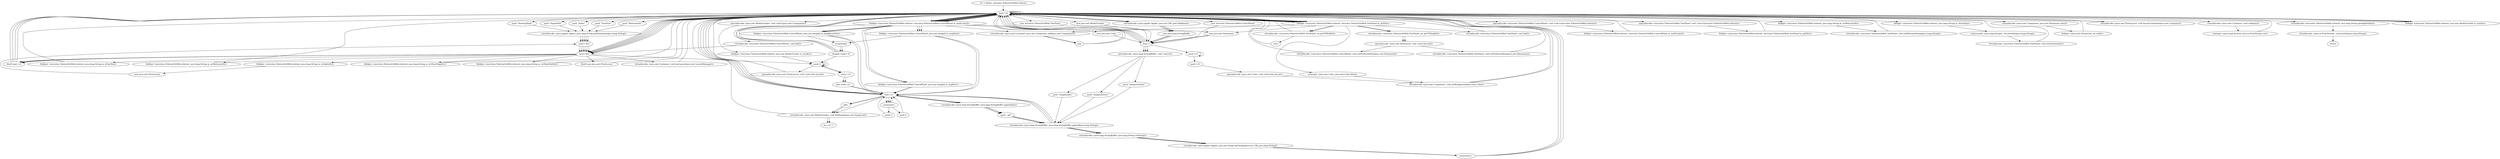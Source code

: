 digraph "" {
    "r0 := @this: microtex.TeletextOnWeb.teletext"
    "load.r r0"
    "r0 := @this: microtex.TeletextOnWeb.teletext"->"load.r r0";
    "push \"FontSize\""
    "load.r r0"->"push \"FontSize\"";
    "virtualinvoke <java.applet.Applet: java.lang.String getParameter(java.lang.String)>"
    "push \"FontSize\""->"virtualinvoke <java.applet.Applet: java.lang.String getParameter(java.lang.String)>";
    "store.r $r2"
    "virtualinvoke <java.applet.Applet: java.lang.String getParameter(java.lang.String)>"->"store.r $r2";
    "load.r $r2"
    "store.r $r2"->"load.r $r2";
    "ifnull load.r r0"
    "load.r $r2"->"ifnull load.r r0";
    "ifnull load.r r0"->"load.r r0";
    "load.r r0"->"load.r $r2";
    "fieldput <microtex.TeletextOnWeb.teletext: java.lang.String m_nFontSize>"
    "load.r $r2"->"fieldput <microtex.TeletextOnWeb.teletext: java.lang.String m_nFontSize>";
    "fieldput <microtex.TeletextOnWeb.teletext: java.lang.String m_nFontSize>"->"load.r r0";
    "push \"WelcomeStr\""
    "load.r r0"->"push \"WelcomeStr\"";
    "push \"WelcomeStr\""->"virtualinvoke <java.applet.Applet: java.lang.String getParameter(java.lang.String)>";
    "virtualinvoke <java.applet.Applet: java.lang.String getParameter(java.lang.String)>"->"store.r $r2";
    "store.r $r2"->"load.r $r2";
    "load.r $r2"->"ifnull load.r r0";
    "ifnull load.r r0"->"load.r r0";
    "load.r r0"->"load.r $r2";
    "fieldput <microtex.TeletextOnWeb.teletext: java.lang.String m_strWelcomeStr>"
    "load.r $r2"->"fieldput <microtex.TeletextOnWeb.teletext: java.lang.String m_strWelcomeStr>";
    "fieldput <microtex.TeletextOnWeb.teletext: java.lang.String m_strWelcomeStr>"->"load.r r0";
    "push \"StartingPage\""
    "load.r r0"->"push \"StartingPage\"";
    "push \"StartingPage\""->"virtualinvoke <java.applet.Applet: java.lang.String getParameter(java.lang.String)>";
    "virtualinvoke <java.applet.Applet: java.lang.String getParameter(java.lang.String)>"->"store.r $r2";
    "store.r $r2"->"load.r $r2";
    "load.r $r2"->"ifnull load.r r0";
    "ifnull load.r r0"->"load.r r0";
    "load.r r0"->"load.r $r2";
    "fieldput <microtex.TeletextOnWeb.teletext: java.lang.String m_strStartPageStr>"
    "load.r $r2"->"fieldput <microtex.TeletextOnWeb.teletext: java.lang.String m_strStartPageStr>";
    "fieldput <microtex.TeletextOnWeb.teletext: java.lang.String m_strStartPageStr>"->"load.r r0";
    "push \"PagesPath\""
    "load.r r0"->"push \"PagesPath\"";
    "push \"PagesPath\""->"virtualinvoke <java.applet.Applet: java.lang.String getParameter(java.lang.String)>";
    "virtualinvoke <java.applet.Applet: java.lang.String getParameter(java.lang.String)>"->"store.r $r2";
    "store.r $r2"->"load.r $r2";
    "load.r $r2"->"ifnull load.r r0";
    "ifnull load.r r0"->"load.r r0";
    "load.r r0"->"load.r $r2";
    "fieldput <microtex.TeletextOnWeb.teletext: java.lang.String m_strDataPathStr>"
    "load.r $r2"->"fieldput <microtex.TeletextOnWeb.teletext: java.lang.String m_strDataPathStr>";
    "fieldput <microtex.TeletextOnWeb.teletext: java.lang.String m_strDataPathStr>"->"load.r r0";
    "push \"Index\""
    "load.r r0"->"push \"Index\"";
    "push \"Index\""->"virtualinvoke <java.applet.Applet: java.lang.String getParameter(java.lang.String)>";
    "virtualinvoke <java.applet.Applet: java.lang.String getParameter(java.lang.String)>"->"store.r $r2";
    "store.r $r2"->"load.r $r2";
    "ifnull new java.awt.FlowLayout"
    "load.r $r2"->"ifnull new java.awt.FlowLayout";
    "ifnull new java.awt.FlowLayout"->"load.r r0";
    "load.r r0"->"load.r $r2";
    "fieldput <microtex.TeletextOnWeb.teletext: java.lang.String m_strIndexStr>"
    "load.r $r2"->"fieldput <microtex.TeletextOnWeb.teletext: java.lang.String m_strIndexStr>";
    "new java.awt.FlowLayout"
    "fieldput <microtex.TeletextOnWeb.teletext: java.lang.String m_strIndexStr>"->"new java.awt.FlowLayout";
    "new java.awt.FlowLayout"->"store.r $r2";
    "store.r $r2"->"load.r $r2";
    "push 0"
    "load.r $r2"->"push 0";
    "push 0"->"push 0";
    "push 0"->"push 0";
    "specialinvoke <java.awt.FlowLayout: void <init>(int,int,int)>"
    "push 0"->"specialinvoke <java.awt.FlowLayout: void <init>(int,int,int)>";
    "specialinvoke <java.awt.FlowLayout: void <init>(int,int,int)>"->"load.r r0";
    "load.r r0"->"load.r $r2";
    "virtualinvoke <java.awt.Container: void setLayout(java.awt.LayoutManager)>"
    "load.r $r2"->"virtualinvoke <java.awt.Container: void setLayout(java.awt.LayoutManager)>";
    "virtualinvoke <java.awt.Container: void setLayout(java.awt.LayoutManager)>"->"load.r r0";
    "new microtex.TeletextOnWeb.ControlPanel"
    "load.r r0"->"new microtex.TeletextOnWeb.ControlPanel";
    "dup1.r"
    "new microtex.TeletextOnWeb.ControlPanel"->"dup1.r";
    "dup1.r"->"load.r r0";
    "specialinvoke <microtex.TeletextOnWeb.ControlPanel: void <init>(microtex.TeletextOnWeb.teletext)>"
    "load.r r0"->"specialinvoke <microtex.TeletextOnWeb.ControlPanel: void <init>(microtex.TeletextOnWeb.teletext)>";
    "fieldput <microtex.TeletextOnWeb.teletext: microtex.TeletextOnWeb.ControlPanel m_wndControl>"
    "specialinvoke <microtex.TeletextOnWeb.ControlPanel: void <init>(microtex.TeletextOnWeb.teletext)>"->"fieldput <microtex.TeletextOnWeb.teletext: microtex.TeletextOnWeb.ControlPanel m_wndControl>";
    "fieldput <microtex.TeletextOnWeb.teletext: microtex.TeletextOnWeb.ControlPanel m_wndControl>"->"load.r r0";
    "new microtex.TeletextOnWeb.TextPanel"
    "load.r r0"->"new microtex.TeletextOnWeb.TextPanel";
    "new microtex.TeletextOnWeb.TextPanel"->"dup1.r";
    "dup1.r"->"load.r r0";
    "specialinvoke <microtex.TeletextOnWeb.TextPanel: void <init>(microtex.TeletextOnWeb.teletext)>"
    "load.r r0"->"specialinvoke <microtex.TeletextOnWeb.TextPanel: void <init>(microtex.TeletextOnWeb.teletext)>";
    "fieldput <microtex.TeletextOnWeb.teletext: microtex.TeletextOnWeb.TextPanel m_pnlText>"
    "specialinvoke <microtex.TeletextOnWeb.TextPanel: void <init>(microtex.TeletextOnWeb.teletext)>"->"fieldput <microtex.TeletextOnWeb.teletext: microtex.TeletextOnWeb.TextPanel m_pnlText>";
    "fieldput <microtex.TeletextOnWeb.teletext: microtex.TeletextOnWeb.TextPanel m_pnlText>"->"load.r r0";
    "load.r r0"->"load.r r0";
    "fieldget <microtex.TeletextOnWeb.teletext: microtex.TeletextOnWeb.ControlPanel m_wndControl>"
    "load.r r0"->"fieldget <microtex.TeletextOnWeb.teletext: microtex.TeletextOnWeb.ControlPanel m_wndControl>";
    "virtualinvoke <java.awt.Container: java.awt.Component add(java.awt.Component)>"
    "fieldget <microtex.TeletextOnWeb.teletext: microtex.TeletextOnWeb.ControlPanel m_wndControl>"->"virtualinvoke <java.awt.Container: java.awt.Component add(java.awt.Component)>";
    "pop"
    "virtualinvoke <java.awt.Container: java.awt.Component add(java.awt.Component)>"->"pop";
    "pop"->"load.r r0";
    "load.r r0"->"load.r r0";
    "fieldget <microtex.TeletextOnWeb.teletext: microtex.TeletextOnWeb.TextPanel m_pnlText>"
    "load.r r0"->"fieldget <microtex.TeletextOnWeb.teletext: microtex.TeletextOnWeb.TextPanel m_pnlText>";
    "fieldget <microtex.TeletextOnWeb.teletext: microtex.TeletextOnWeb.TextPanel m_pnlText>"->"virtualinvoke <java.awt.Container: java.awt.Component add(java.awt.Component)>";
    "virtualinvoke <java.awt.Container: java.awt.Component add(java.awt.Component)>"->"pop";
    "pop"->"load.r r0";
    "load.r r0"->"fieldget <microtex.TeletextOnWeb.teletext: microtex.TeletextOnWeb.TextPanel m_pnlText>";
    "fieldget <microtex.TeletextOnWeb.teletext: microtex.TeletextOnWeb.TextPanel m_pnlText>"->"load.r r0";
    "fieldget <microtex.TeletextOnWeb.teletext: java.lang.String m_strWelcomeStr>"
    "load.r r0"->"fieldget <microtex.TeletextOnWeb.teletext: java.lang.String m_strWelcomeStr>";
    "virtualinvoke <microtex.TeletextOnWeb.TextPanel: void setWelcomeString(java.lang.String)>"
    "fieldget <microtex.TeletextOnWeb.teletext: java.lang.String m_strWelcomeStr>"->"virtualinvoke <microtex.TeletextOnWeb.TextPanel: void setWelcomeString(java.lang.String)>";
    "virtualinvoke <microtex.TeletextOnWeb.TextPanel: void setWelcomeString(java.lang.String)>"->"load.r r0";
    "load.r r0"->"fieldget <microtex.TeletextOnWeb.teletext: microtex.TeletextOnWeb.TextPanel m_pnlText>";
    "fieldget <microtex.TeletextOnWeb.teletext: microtex.TeletextOnWeb.TextPanel m_pnlText>"->"load.r r0";
    "fieldget <microtex.TeletextOnWeb.teletext: java.lang.String m_nFontSize>"
    "load.r r0"->"fieldget <microtex.TeletextOnWeb.teletext: java.lang.String m_nFontSize>";
    "staticinvoke <java.lang.Integer: int parseInt(java.lang.String)>"
    "fieldget <microtex.TeletextOnWeb.teletext: java.lang.String m_nFontSize>"->"staticinvoke <java.lang.Integer: int parseInt(java.lang.String)>";
    "virtualinvoke <microtex.TeletextOnWeb.TextPanel: void setFontSize(int)>"
    "staticinvoke <java.lang.Integer: int parseInt(java.lang.String)>"->"virtualinvoke <microtex.TeletextOnWeb.TextPanel: void setFontSize(int)>";
    "virtualinvoke <microtex.TeletextOnWeb.TextPanel: void setFontSize(int)>"->"load.r r0";
    "load.r r0"->"fieldget <microtex.TeletextOnWeb.teletext: microtex.TeletextOnWeb.ControlPanel m_wndControl>";
    "new java.awt.Dimension"
    "fieldget <microtex.TeletextOnWeb.teletext: microtex.TeletextOnWeb.ControlPanel m_wndControl>"->"new java.awt.Dimension";
    "new java.awt.Dimension"->"dup1.r";
    "dup1.r"->"load.r r0";
    "virtualinvoke <java.awt.Component: java.awt.Dimension size()>"
    "load.r r0"->"virtualinvoke <java.awt.Component: java.awt.Dimension size()>";
    "fieldget <java.awt.Dimension: int width>"
    "virtualinvoke <java.awt.Component: java.awt.Dimension size()>"->"fieldget <java.awt.Dimension: int width>";
    "fieldget <java.awt.Dimension: int width>"->"load.r r0";
    "load.r r0"->"fieldget <microtex.TeletextOnWeb.teletext: microtex.TeletextOnWeb.TextPanel m_pnlText>";
    "virtualinvoke <microtex.TeletextOnWeb.TextPanel: int getTVWidth()>"
    "fieldget <microtex.TeletextOnWeb.teletext: microtex.TeletextOnWeb.TextPanel m_pnlText>"->"virtualinvoke <microtex.TeletextOnWeb.TextPanel: int getTVWidth()>";
    "sub.i"
    "virtualinvoke <microtex.TeletextOnWeb.TextPanel: int getTVWidth()>"->"sub.i";
    "sub.i"->"load.r r0";
    "load.r r0"->"fieldget <microtex.TeletextOnWeb.teletext: microtex.TeletextOnWeb.TextPanel m_pnlText>";
    "virtualinvoke <microtex.TeletextOnWeb.TextPanel: int getTVHeight()>"
    "fieldget <microtex.TeletextOnWeb.teletext: microtex.TeletextOnWeb.TextPanel m_pnlText>"->"virtualinvoke <microtex.TeletextOnWeb.TextPanel: int getTVHeight()>";
    "specialinvoke <java.awt.Dimension: void <init>(int,int)>"
    "virtualinvoke <microtex.TeletextOnWeb.TextPanel: int getTVHeight()>"->"specialinvoke <java.awt.Dimension: void <init>(int,int)>";
    "virtualinvoke <microtex.TeletextOnWeb.ControlPanel: void setPreferredSize(java.awt.Dimension)>"
    "specialinvoke <java.awt.Dimension: void <init>(int,int)>"->"virtualinvoke <microtex.TeletextOnWeb.ControlPanel: void setPreferredSize(java.awt.Dimension)>";
    "virtualinvoke <microtex.TeletextOnWeb.ControlPanel: void setPreferredSize(java.awt.Dimension)>"->"load.r r0";
    "load.r r0"->"fieldget <microtex.TeletextOnWeb.teletext: microtex.TeletextOnWeb.TextPanel m_pnlText>";
    "fieldget <microtex.TeletextOnWeb.teletext: microtex.TeletextOnWeb.TextPanel m_pnlText>"->"new java.awt.Dimension";
    "new java.awt.Dimension"->"dup1.r";
    "dup1.r"->"load.r r0";
    "load.r r0"->"fieldget <microtex.TeletextOnWeb.teletext: microtex.TeletextOnWeb.TextPanel m_pnlText>";
    "fieldget <microtex.TeletextOnWeb.teletext: microtex.TeletextOnWeb.TextPanel m_pnlText>"->"virtualinvoke <microtex.TeletextOnWeb.TextPanel: int getTVWidth()>";
    "virtualinvoke <microtex.TeletextOnWeb.TextPanel: int getTVWidth()>"->"load.r r0";
    "load.r r0"->"fieldget <microtex.TeletextOnWeb.teletext: microtex.TeletextOnWeb.TextPanel m_pnlText>";
    "fieldget <microtex.TeletextOnWeb.teletext: microtex.TeletextOnWeb.TextPanel m_pnlText>"->"virtualinvoke <microtex.TeletextOnWeb.TextPanel: int getTVHeight()>";
    "virtualinvoke <microtex.TeletextOnWeb.TextPanel: int getTVHeight()>"->"specialinvoke <java.awt.Dimension: void <init>(int,int)>";
    "virtualinvoke <microtex.TeletextOnWeb.TextPanel: void setPreferredSize(java.awt.Dimension)>"
    "specialinvoke <java.awt.Dimension: void <init>(int,int)>"->"virtualinvoke <microtex.TeletextOnWeb.TextPanel: void setPreferredSize(java.awt.Dimension)>";
    "virtualinvoke <microtex.TeletextOnWeb.TextPanel: void setPreferredSize(java.awt.Dimension)>"->"load.r r0";
    "new java.awt.MediaTracker"
    "load.r r0"->"new java.awt.MediaTracker";
    "new java.awt.MediaTracker"->"dup1.r";
    "dup1.r"->"load.r r0";
    "specialinvoke <java.awt.MediaTracker: void <init>(java.awt.Component)>"
    "load.r r0"->"specialinvoke <java.awt.MediaTracker: void <init>(java.awt.Component)>";
    "fieldput <microtex.TeletextOnWeb.teletext: java.awt.MediaTracker m_tracker>"
    "specialinvoke <java.awt.MediaTracker: void <init>(java.awt.Component)>"->"fieldput <microtex.TeletextOnWeb.teletext: java.awt.MediaTracker m_tracker>";
    "fieldput <microtex.TeletextOnWeb.teletext: java.awt.MediaTracker m_tracker>"->"push 0";
    "store.i i11"
    "push 0"->"store.i i11";
    "goto load.i i11"
    "store.i i11"->"goto load.i i11";
    "load.i i11"
    "goto load.i i11"->"load.i i11";
    "load.i i11"->"load.r r0";
    "load.r r0"->"fieldget <microtex.TeletextOnWeb.teletext: microtex.TeletextOnWeb.ControlPanel m_wndControl>";
    "fieldget <microtex.TeletextOnWeb.ControlPanel: java.awt.Image[] m_imgBgListText>"
    "fieldget <microtex.TeletextOnWeb.teletext: microtex.TeletextOnWeb.ControlPanel m_wndControl>"->"fieldget <microtex.TeletextOnWeb.ControlPanel: java.awt.Image[] m_imgBgListText>";
    "arraylength"
    "fieldget <microtex.TeletextOnWeb.ControlPanel: java.awt.Image[] m_imgBgListText>"->"arraylength";
    "ifcmplt.i load.r r0"
    "arraylength"->"ifcmplt.i load.r r0";
    "ifcmplt.i load.r r0"->"push 0";
    "push 0"->"store.i i11";
    "store.i i11"->"goto load.i i11";
    "goto load.i i11"->"load.i i11";
    "load.i i11"->"load.r r0";
    "load.r r0"->"fieldget <microtex.TeletextOnWeb.teletext: microtex.TeletextOnWeb.ControlPanel m_wndControl>";
    "fieldget <microtex.TeletextOnWeb.ControlPanel: java.awt.Image[] m_imgNext>"
    "fieldget <microtex.TeletextOnWeb.teletext: microtex.TeletextOnWeb.ControlPanel m_wndControl>"->"fieldget <microtex.TeletextOnWeb.ControlPanel: java.awt.Image[] m_imgNext>";
    "fieldget <microtex.TeletextOnWeb.ControlPanel: java.awt.Image[] m_imgNext>"->"arraylength";
    "arraylength"->"ifcmplt.i load.r r0";
    "ifcmplt.i load.r r0"->"load.r r0";
    "load.r r0"->"fieldget <microtex.TeletextOnWeb.teletext: microtex.TeletextOnWeb.ControlPanel m_wndControl>";
    "new java.awt.Color"
    "fieldget <microtex.TeletextOnWeb.teletext: microtex.TeletextOnWeb.ControlPanel m_wndControl>"->"new java.awt.Color";
    "new java.awt.Color"->"dup1.r";
    "push 115"
    "dup1.r"->"push 115";
    "push 115"->"push 115";
    "push 123"
    "push 115"->"push 123";
    "specialinvoke <java.awt.Color: void <init>(int,int,int)>"
    "push 123"->"specialinvoke <java.awt.Color: void <init>(int,int,int)>";
    "virtualinvoke <java.awt.Component: void setBackground(java.awt.Color)>"
    "specialinvoke <java.awt.Color: void <init>(int,int,int)>"->"virtualinvoke <java.awt.Component: void setBackground(java.awt.Color)>";
    "virtualinvoke <java.awt.Component: void setBackground(java.awt.Color)>"->"load.r r0";
    "load.r r0"->"fieldget <microtex.TeletextOnWeb.teletext: microtex.TeletextOnWeb.TextPanel m_pnlText>";
    "staticget <java.awt.Color: java.awt.Color black>"
    "fieldget <microtex.TeletextOnWeb.teletext: microtex.TeletextOnWeb.TextPanel m_pnlText>"->"staticget <java.awt.Color: java.awt.Color black>";
    "staticget <java.awt.Color: java.awt.Color black>"->"virtualinvoke <java.awt.Component: void setBackground(java.awt.Color)>";
    "virtualinvoke <java.awt.Component: void setBackground(java.awt.Color)>"->"load.r r0";
    "load.r r0"->"fieldget <microtex.TeletextOnWeb.teletext: microtex.TeletextOnWeb.TextPanel m_pnlText>";
    "virtualinvoke <microtex.TeletextOnWeb.TextPanel: void init()>"
    "fieldget <microtex.TeletextOnWeb.teletext: microtex.TeletextOnWeb.TextPanel m_pnlText>"->"virtualinvoke <microtex.TeletextOnWeb.TextPanel: void init()>";
    "virtualinvoke <microtex.TeletextOnWeb.TextPanel: void init()>"->"load.r r0";
    "load.r r0"->"fieldget <microtex.TeletextOnWeb.teletext: microtex.TeletextOnWeb.ControlPanel m_wndControl>";
    "virtualinvoke <microtex.TeletextOnWeb.ControlPanel: void init()>"
    "fieldget <microtex.TeletextOnWeb.teletext: microtex.TeletextOnWeb.ControlPanel m_wndControl>"->"virtualinvoke <microtex.TeletextOnWeb.ControlPanel: void init()>";
    "virtualinvoke <microtex.TeletextOnWeb.ControlPanel: void init()>"->"load.r $r2";
    "load.r $r2"->"load.r r0";
    "virtualinvoke <java.awt.FlowLayout: void layoutContainer(java.awt.Container)>"
    "load.r r0"->"virtualinvoke <java.awt.FlowLayout: void layoutContainer(java.awt.Container)>";
    "virtualinvoke <java.awt.FlowLayout: void layoutContainer(java.awt.Container)>"->"load.r r0";
    "virtualinvoke <java.awt.Container: void validate()>"
    "load.r r0"->"virtualinvoke <java.awt.Container: void validate()>";
    "staticget <java.lang.System: java.io.PrintStream out>"
    "virtualinvoke <java.awt.Container: void validate()>"->"staticget <java.lang.System: java.io.PrintStream out>";
    "staticget <java.lang.System: java.io.PrintStream out>"->"load.r r0";
    "virtualinvoke <microtex.TeletextOnWeb.teletext: java.lang.String getAppletInfo()>"
    "load.r r0"->"virtualinvoke <microtex.TeletextOnWeb.teletext: java.lang.String getAppletInfo()>";
    "virtualinvoke <java.io.PrintStream: void println(java.lang.String)>"
    "virtualinvoke <microtex.TeletextOnWeb.teletext: java.lang.String getAppletInfo()>"->"virtualinvoke <java.io.PrintStream: void println(java.lang.String)>";
    "return"
    "virtualinvoke <java.io.PrintStream: void println(java.lang.String)>"->"return";
    "ifcmplt.i load.r r0"->"load.r r0";
    "load.r r0"->"fieldget <microtex.TeletextOnWeb.teletext: microtex.TeletextOnWeb.ControlPanel m_wndControl>";
    "fieldget <microtex.TeletextOnWeb.teletext: microtex.TeletextOnWeb.ControlPanel m_wndControl>"->"fieldget <microtex.TeletextOnWeb.ControlPanel: java.awt.Image[] m_imgNext>";
    "fieldget <microtex.TeletextOnWeb.ControlPanel: java.awt.Image[] m_imgNext>"->"load.i i11";
    "load.i i11"->"load.r r0";
    "load.r r0"->"load.r r0";
    "virtualinvoke <java.applet.Applet: java.net.URL getCodeBase()>"
    "load.r r0"->"virtualinvoke <java.applet.Applet: java.net.URL getCodeBase()>";
    "new java.lang.StringBuffer"
    "virtualinvoke <java.applet.Applet: java.net.URL getCodeBase()>"->"new java.lang.StringBuffer";
    "new java.lang.StringBuffer"->"dup1.r";
    "specialinvoke <java.lang.StringBuffer: void <init>()>"
    "dup1.r"->"specialinvoke <java.lang.StringBuffer: void <init>()>";
    "push \"images/plus\""
    "specialinvoke <java.lang.StringBuffer: void <init>()>"->"push \"images/plus\"";
    "virtualinvoke <java.lang.StringBuffer: java.lang.StringBuffer append(java.lang.String)>"
    "push \"images/plus\""->"virtualinvoke <java.lang.StringBuffer: java.lang.StringBuffer append(java.lang.String)>";
    "virtualinvoke <java.lang.StringBuffer: java.lang.StringBuffer append(java.lang.String)>"->"load.i i11";
    "virtualinvoke <java.lang.StringBuffer: java.lang.StringBuffer append(int)>"
    "load.i i11"->"virtualinvoke <java.lang.StringBuffer: java.lang.StringBuffer append(int)>";
    "push \".gif\""
    "virtualinvoke <java.lang.StringBuffer: java.lang.StringBuffer append(int)>"->"push \".gif\"";
    "push \".gif\""->"virtualinvoke <java.lang.StringBuffer: java.lang.StringBuffer append(java.lang.String)>";
    "virtualinvoke <java.lang.StringBuffer: java.lang.String toString()>"
    "virtualinvoke <java.lang.StringBuffer: java.lang.StringBuffer append(java.lang.String)>"->"virtualinvoke <java.lang.StringBuffer: java.lang.String toString()>";
    "virtualinvoke <java.applet.Applet: java.awt.Image getImage(java.net.URL,java.lang.String)>"
    "virtualinvoke <java.lang.StringBuffer: java.lang.String toString()>"->"virtualinvoke <java.applet.Applet: java.awt.Image getImage(java.net.URL,java.lang.String)>";
    "arraywrite.r"
    "virtualinvoke <java.applet.Applet: java.awt.Image getImage(java.net.URL,java.lang.String)>"->"arraywrite.r";
    "arraywrite.r"->"load.r r0";
    "load.r r0"->"fieldget <microtex.TeletextOnWeb.teletext: microtex.TeletextOnWeb.ControlPanel m_wndControl>";
    "fieldget <microtex.TeletextOnWeb.ControlPanel: java.awt.Image[] m_imgPrev>"
    "fieldget <microtex.TeletextOnWeb.teletext: microtex.TeletextOnWeb.ControlPanel m_wndControl>"->"fieldget <microtex.TeletextOnWeb.ControlPanel: java.awt.Image[] m_imgPrev>";
    "fieldget <microtex.TeletextOnWeb.ControlPanel: java.awt.Image[] m_imgPrev>"->"load.i i11";
    "load.i i11"->"load.r r0";
    "load.r r0"->"load.r r0";
    "load.r r0"->"virtualinvoke <java.applet.Applet: java.net.URL getCodeBase()>";
    "virtualinvoke <java.applet.Applet: java.net.URL getCodeBase()>"->"new java.lang.StringBuffer";
    "new java.lang.StringBuffer"->"dup1.r";
    "dup1.r"->"specialinvoke <java.lang.StringBuffer: void <init>()>";
    "push \"images/minus\""
    "specialinvoke <java.lang.StringBuffer: void <init>()>"->"push \"images/minus\"";
    "push \"images/minus\""->"virtualinvoke <java.lang.StringBuffer: java.lang.StringBuffer append(java.lang.String)>";
    "virtualinvoke <java.lang.StringBuffer: java.lang.StringBuffer append(java.lang.String)>"->"load.i i11";
    "load.i i11"->"virtualinvoke <java.lang.StringBuffer: java.lang.StringBuffer append(int)>";
    "virtualinvoke <java.lang.StringBuffer: java.lang.StringBuffer append(int)>"->"push \".gif\"";
    "push \".gif\""->"virtualinvoke <java.lang.StringBuffer: java.lang.StringBuffer append(java.lang.String)>";
    "virtualinvoke <java.lang.StringBuffer: java.lang.StringBuffer append(java.lang.String)>"->"virtualinvoke <java.lang.StringBuffer: java.lang.String toString()>";
    "virtualinvoke <java.lang.StringBuffer: java.lang.String toString()>"->"virtualinvoke <java.applet.Applet: java.awt.Image getImage(java.net.URL,java.lang.String)>";
    "virtualinvoke <java.applet.Applet: java.awt.Image getImage(java.net.URL,java.lang.String)>"->"arraywrite.r";
    "arraywrite.r"->"load.r r0";
    "fieldget <microtex.TeletextOnWeb.teletext: java.awt.MediaTracker m_tracker>"
    "load.r r0"->"fieldget <microtex.TeletextOnWeb.teletext: java.awt.MediaTracker m_tracker>";
    "fieldget <microtex.TeletextOnWeb.teletext: java.awt.MediaTracker m_tracker>"->"load.r r0";
    "load.r r0"->"fieldget <microtex.TeletextOnWeb.teletext: microtex.TeletextOnWeb.ControlPanel m_wndControl>";
    "fieldget <microtex.TeletextOnWeb.teletext: microtex.TeletextOnWeb.ControlPanel m_wndControl>"->"fieldget <microtex.TeletextOnWeb.ControlPanel: java.awt.Image[] m_imgNext>";
    "fieldget <microtex.TeletextOnWeb.ControlPanel: java.awt.Image[] m_imgNext>"->"load.i i11";
    "arrayread.r"
    "load.i i11"->"arrayread.r";
    "push 2"
    "arrayread.r"->"push 2";
    "push 2"->"load.i i11";
    "add.i"
    "load.i i11"->"add.i";
    "virtualinvoke <java.awt.MediaTracker: void addImage(java.awt.Image,int)>"
    "add.i"->"virtualinvoke <java.awt.MediaTracker: void addImage(java.awt.Image,int)>";
    "virtualinvoke <java.awt.MediaTracker: void addImage(java.awt.Image,int)>"->"load.r r0";
    "load.r r0"->"fieldget <microtex.TeletextOnWeb.teletext: java.awt.MediaTracker m_tracker>";
    "fieldget <microtex.TeletextOnWeb.teletext: java.awt.MediaTracker m_tracker>"->"load.r r0";
    "load.r r0"->"fieldget <microtex.TeletextOnWeb.teletext: microtex.TeletextOnWeb.ControlPanel m_wndControl>";
    "fieldget <microtex.TeletextOnWeb.teletext: microtex.TeletextOnWeb.ControlPanel m_wndControl>"->"fieldget <microtex.TeletextOnWeb.ControlPanel: java.awt.Image[] m_imgPrev>";
    "fieldget <microtex.TeletextOnWeb.ControlPanel: java.awt.Image[] m_imgPrev>"->"load.i i11";
    "load.i i11"->"arrayread.r";
    "push 6"
    "arrayread.r"->"push 6";
    "push 6"->"load.i i11";
    "load.i i11"->"add.i";
    "add.i"->"virtualinvoke <java.awt.MediaTracker: void addImage(java.awt.Image,int)>";
    "inc.i i11 1"
    "virtualinvoke <java.awt.MediaTracker: void addImage(java.awt.Image,int)>"->"inc.i i11 1";
    "ifcmplt.i load.r r0"->"load.r r0";
    "load.r r0"->"fieldget <microtex.TeletextOnWeb.teletext: microtex.TeletextOnWeb.ControlPanel m_wndControl>";
    "fieldget <microtex.TeletextOnWeb.teletext: microtex.TeletextOnWeb.ControlPanel m_wndControl>"->"fieldget <microtex.TeletextOnWeb.ControlPanel: java.awt.Image[] m_imgBgListText>";
    "fieldget <microtex.TeletextOnWeb.ControlPanel: java.awt.Image[] m_imgBgListText>"->"load.i i11";
    "load.i i11"->"load.r r0";
    "load.r r0"->"load.r r0";
    "load.r r0"->"virtualinvoke <java.applet.Applet: java.net.URL getCodeBase()>";
    "virtualinvoke <java.applet.Applet: java.net.URL getCodeBase()>"->"new java.lang.StringBuffer";
    "new java.lang.StringBuffer"->"dup1.r";
    "dup1.r"->"specialinvoke <java.lang.StringBuffer: void <init>()>";
    "push \"images/sfondo\""
    "specialinvoke <java.lang.StringBuffer: void <init>()>"->"push \"images/sfondo\"";
    "push \"images/sfondo\""->"virtualinvoke <java.lang.StringBuffer: java.lang.StringBuffer append(java.lang.String)>";
    "virtualinvoke <java.lang.StringBuffer: java.lang.StringBuffer append(java.lang.String)>"->"load.i i11";
    "load.i i11"->"virtualinvoke <java.lang.StringBuffer: java.lang.StringBuffer append(int)>";
    "virtualinvoke <java.lang.StringBuffer: java.lang.StringBuffer append(int)>"->"push \".gif\"";
    "push \".gif\""->"virtualinvoke <java.lang.StringBuffer: java.lang.StringBuffer append(java.lang.String)>";
    "virtualinvoke <java.lang.StringBuffer: java.lang.StringBuffer append(java.lang.String)>"->"virtualinvoke <java.lang.StringBuffer: java.lang.String toString()>";
    "virtualinvoke <java.lang.StringBuffer: java.lang.String toString()>"->"virtualinvoke <java.applet.Applet: java.awt.Image getImage(java.net.URL,java.lang.String)>";
    "virtualinvoke <java.applet.Applet: java.awt.Image getImage(java.net.URL,java.lang.String)>"->"arraywrite.r";
    "arraywrite.r"->"load.r r0";
    "load.r r0"->"fieldget <microtex.TeletextOnWeb.teletext: java.awt.MediaTracker m_tracker>";
    "fieldget <microtex.TeletextOnWeb.teletext: java.awt.MediaTracker m_tracker>"->"load.r r0";
    "load.r r0"->"fieldget <microtex.TeletextOnWeb.teletext: microtex.TeletextOnWeb.ControlPanel m_wndControl>";
    "fieldget <microtex.TeletextOnWeb.teletext: microtex.TeletextOnWeb.ControlPanel m_wndControl>"->"fieldget <microtex.TeletextOnWeb.ControlPanel: java.awt.Image[] m_imgBgListText>";
    "fieldget <microtex.TeletextOnWeb.ControlPanel: java.awt.Image[] m_imgBgListText>"->"load.i i11";
    "load.i i11"->"arrayread.r";
    "arrayread.r"->"load.i i11";
    "load.i i11"->"virtualinvoke <java.awt.MediaTracker: void addImage(java.awt.Image,int)>";
    "virtualinvoke <java.awt.MediaTracker: void addImage(java.awt.Image,int)>"->"inc.i i11 1";
}
